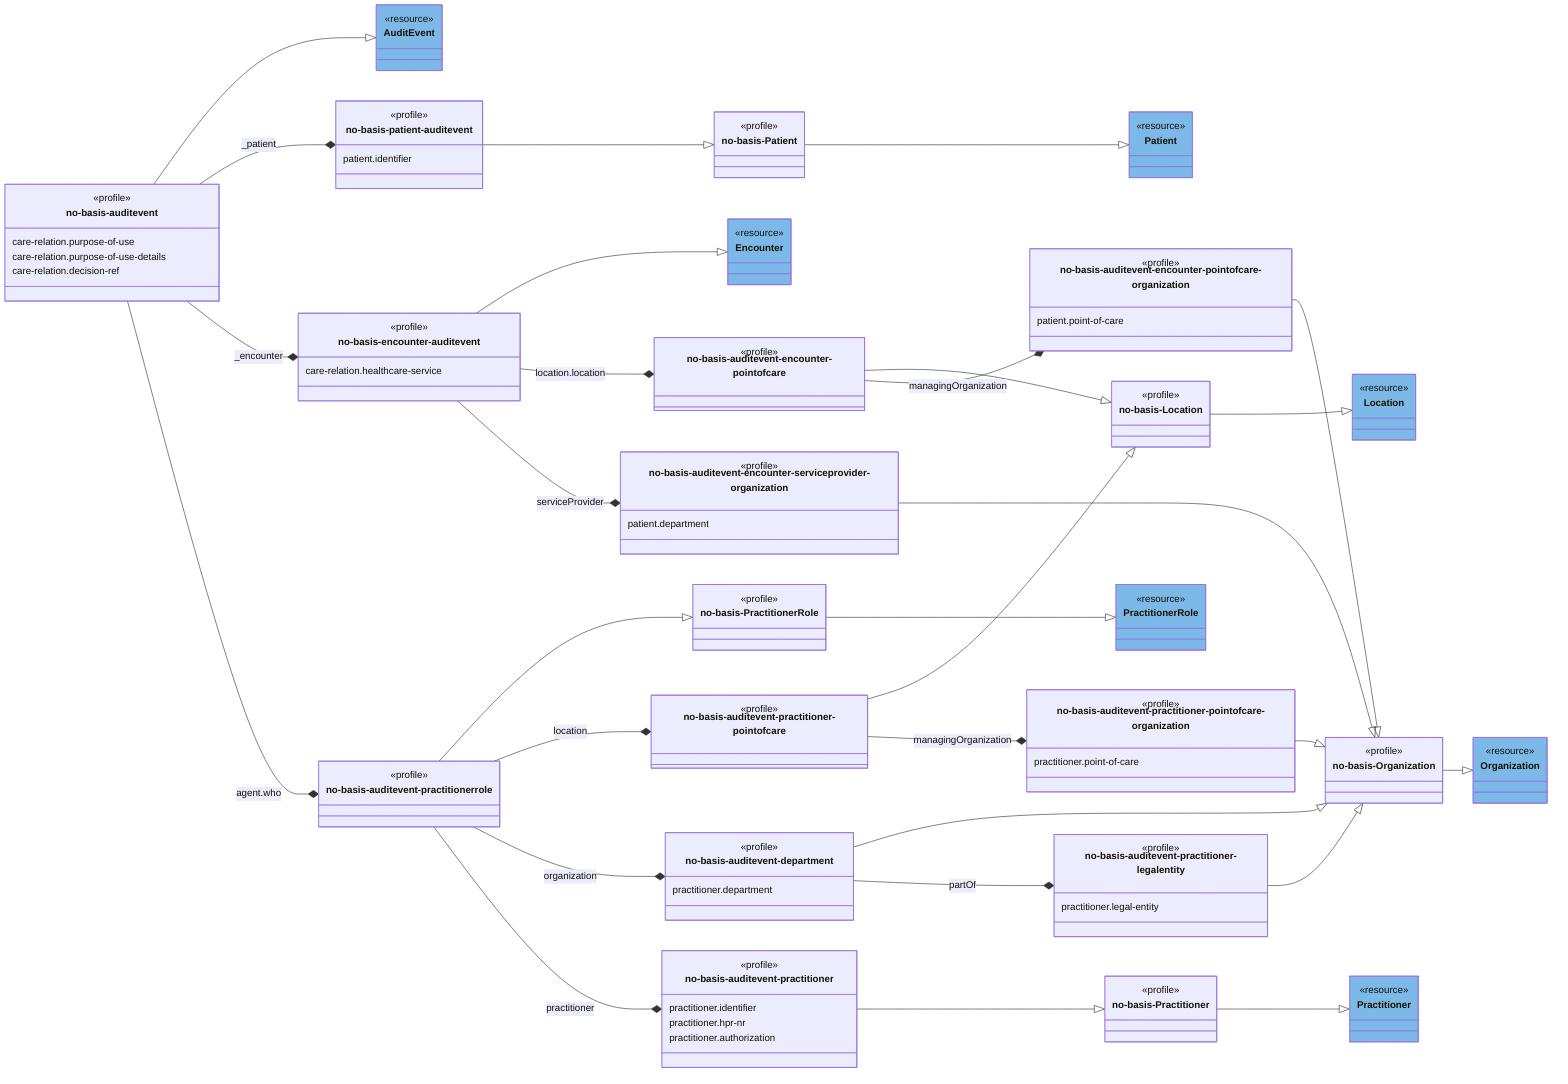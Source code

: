 classDiagram
   direction RL
   class AuditEvent { <<resource>>  }
   style AuditEvent fill:#7CB9E8
   class Practitioner { <<resource>> }
   style Practitioner fill:#7CB9E8   
   class PractitionerRole { <<resource>> }
   style PractitionerRole fill:#7CB9E8      
   class Organization { <<resource>> }
   style Organization fill:#7CB9E8         
   class Location { <<resource>> }
   style Location fill:#7CB9E8        
   class Patient { <<resource>> }
   style Patient fill:#7CB9E8           
   class Encounter { <<resource>> }
   style Encounter fill:#7CB9E8 

   class no-basis-Patient  {<<profile>>}
   class no-basis-Location {<<profile>>}
   class no-basis-PractitionerRole {<<profile>>}
   class no-basis-Organization {<<profile>>}
   class no-basis-Practitioner {<<profile>>}
  
               
   class no-basis-auditevent {
     <<profile>>
     care-relation.purpose-of-use
     care-relation.purpose-of-use-details
     care-relation.decision-ref     
   }

   class no-basis-auditevent-practitionerrole  {<<profile>>}
   class no-basis-auditevent-department { 
     <<profile>>
     practitioner.department
   }   
   class no-basis-auditevent-practitioner  {
     <<profile>>
     practitioner.identifier
     practitioner.hpr-nr
     practitioner.authorization
   }

   class no-basis-auditevent-practitioner-legalentity {
     <<profile>>
     practitioner.legal-entity
   }
   class no-basis-auditevent-practitioner-pointofcare {<<profile>>}
   class no-basis-auditevent-practitioner-pointofcare-organization {
     <<profile>>
     practitioner.point-of-care
   }
   class no-basis-encounter-auditevent {
     <<profile>>
     care-relation.healthcare-service
   }
   class no-basis-patient-auditevent {
     <<profile>>
     patient.identifier
   }
   class no-basis-auditevent-encounter-pointofcare {<<profile>>}
   class no-basis-auditevent-encounter-pointofcare-organization {
     <<profile>>
     patient.point-of-care     
   }
   class no-basis-auditevent-encounter-serviceprovider-organization {
     <<profile>>
     patient.department
   }


   AuditEvent <|-- no-basis-auditevent 
   no-basis-PractitionerRole <|-- no-basis-auditevent-practitionerrole 
   no-basis-Practitioner <|-- no-basis-auditevent-practitioner
   no-basis-Organization <|-- no-basis-auditevent-department   
   no-basis-Organization <|-- no-basis-auditevent-practitioner-legalentity
   no-basis-Organization <|-- no-basis-auditevent-encounter-pointofcare-organization
   no-basis-Organization <|-- no-basis-auditevent-practitioner-pointofcare-organization
   no-basis-Organization <|-- no-basis-auditevent-encounter-serviceprovider-organization
   no-basis-Location <|-- no-basis-auditevent-encounter-pointofcare
   no-basis-Location <|-- no-basis-auditevent-practitioner-pointofcare
   Location <|-- no-basis-Location
   no-basis-Patient <|-- no-basis-patient-auditevent
   Patient <|-- no-basis-Patient
   Encounter <|-- no-basis-encounter-auditevent
   PractitionerRole <|-- no-basis-PractitionerRole
   Organization <|-- no-basis-Organization
   Practitioner <|--  no-basis-Practitioner
  
   


    no-basis-auditevent-practitioner-pointofcare-organization *-- no-basis-auditevent-practitioner-pointofcare : managingOrganization
    no-basis-auditevent-practitioner-legalentity *-- no-basis-auditevent-department : partOf
    no-basis-auditevent-encounter-pointofcare *-- no-basis-encounter-auditevent : location.location
    no-basis-auditevent-encounter-serviceprovider-organization *-- no-basis-encounter-auditevent: serviceProvider
    no-basis-auditevent-encounter-pointofcare-organization *-- no-basis-auditevent-encounter-pointofcare : managingOrganization
    no-basis-auditevent-practitioner-pointofcare *-- no-basis-auditevent-practitionerrole  : location
    no-basis-auditevent-department *-- no-basis-auditevent-practitionerrole  : organization
    no-basis-auditevent-practitioner *-- no-basis-auditevent-practitionerrole  : practitioner
    no-basis-patient-auditevent *-- no-basis-auditevent  : _patient
    no-basis-encounter-auditevent *-- no-basis-auditevent  : _encounter
    no-basis-auditevent-practitionerrole  *-- no-basis-auditevent  : agent.who
    
   

    link AuditEvent "https://hl7.org/fhir/R4/auditevent.html" 
    link Practitioner "https://hl7.org/fhir/R4/practitioner.html" 
    link PractitionerRole "https://hl7.org/fhir/R4/practitionerrole.html" 
    link Organization "https://hl7.org/fhir/R4/organization.html" 
    link Location "https://hl7.org/fhir/R4/location.html" 
    link Patient  "https://hl7.org/fhir/R4/patient.html" 
    link Encounter "https://hl7.org/fhir/R4/encounter.html" 

    link no-basis-auditevent "StructureDefinition-no-basis-auditevent.html"
    link no-basis-auditevent-practitionerrole  "StructureDefinition-AuditEventNorwayPractitionerRole.html"
    link no-basis-auditevent-department "StructureDefinition-AuditEventNorwayPractitionerDepartment.html"
    link no-basis-auditevent-practitioner "StructureDefinition-AuditEventNorwayPractitioner.html"
    link no-basis-auditevent-practitioner-legalentity "StructureDefinition-AuditEventNorwayPractitionerLegalEntity.html"
    link no-basis-auditevent-practitioner-pointofcare "StructureDefinition-AuditEventNorwayPractitionerPointOfCare.html"
    link no-basis-auditevent-practitioner-pointofcare-organization "StructureDefinition-AuditEventNorwayPractitionerPointOfCareOrganization.html"
    link no-basis-encounter-auditevent "StructureDefinition-no-basis-encounter-auditevent.html"
    link no-basis-patient-auditevent "StructureDefinition-no-basis-patient-auditevent.html"
    link no-basis-auditevent-encounter-pointofcare "StructureDefinition-AuditEventNorwayEncounterPointOfCare.html"
    link no-basis-auditevent-encounter-pointofcare-organization "StructureDefinition-AuditEventNorwayEncounterPointOfCareOrganization.html"
    link no-basis-auditevent-encounter-serviceprovider-organization "StructureDefinition-AuditEventNorwayEncounterServiceProviderOrganization.html"
    link no-basis-Patient "https://simplifier.net/hl7norwayno-basis/nobasispatient"
    link no-basis-Location "https://simplifier.net/hl7norwayno-basis/nobasislocation"
    link no-basis-PractitionerRole "https://simplifier.net/hl7norwayno-basis/nobasispractitionerrole"
    link no-basis-Organization "https://simplifier.net/hl7norwayno-basis/nobasisorganization"
    link no-basis-Practitioner "https://simplifier.net/hl7norwayno-basis/nobasispractitioner"
